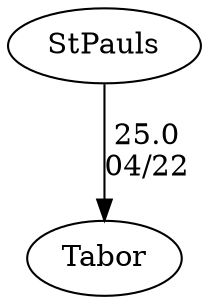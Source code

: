 digraph boys3eightsStPauls {Tabor [URL="boys3eightsStPaulsTabor.html"];StPauls [URL="boys3eightsStPaulsStPauls.html"];StPauls -> Tabor[label="25.0
04/22", weight="75", tooltip="NEIRA Boys Eights,St. Paul's School vs. Tabor Academy			
Distance: 1500 meters Conditions: Quartering tailwind at the start of the afternoon lessened through the racing. Comments: Race order: B3-B2-B1-B4/5.
B3 started one seat over the line. In the B4/B5 race, Tabor caught a significant but not boat-stopping crab in the first 250m.
Thanks to Tabor for making the trip up north to SPS.
None", URL="http://www.row2k.com/results/resultspage.cfm?UID=D2CE9441EE097BC2DF6FB9A7EBE00D58&cat=1", random="random"]}
